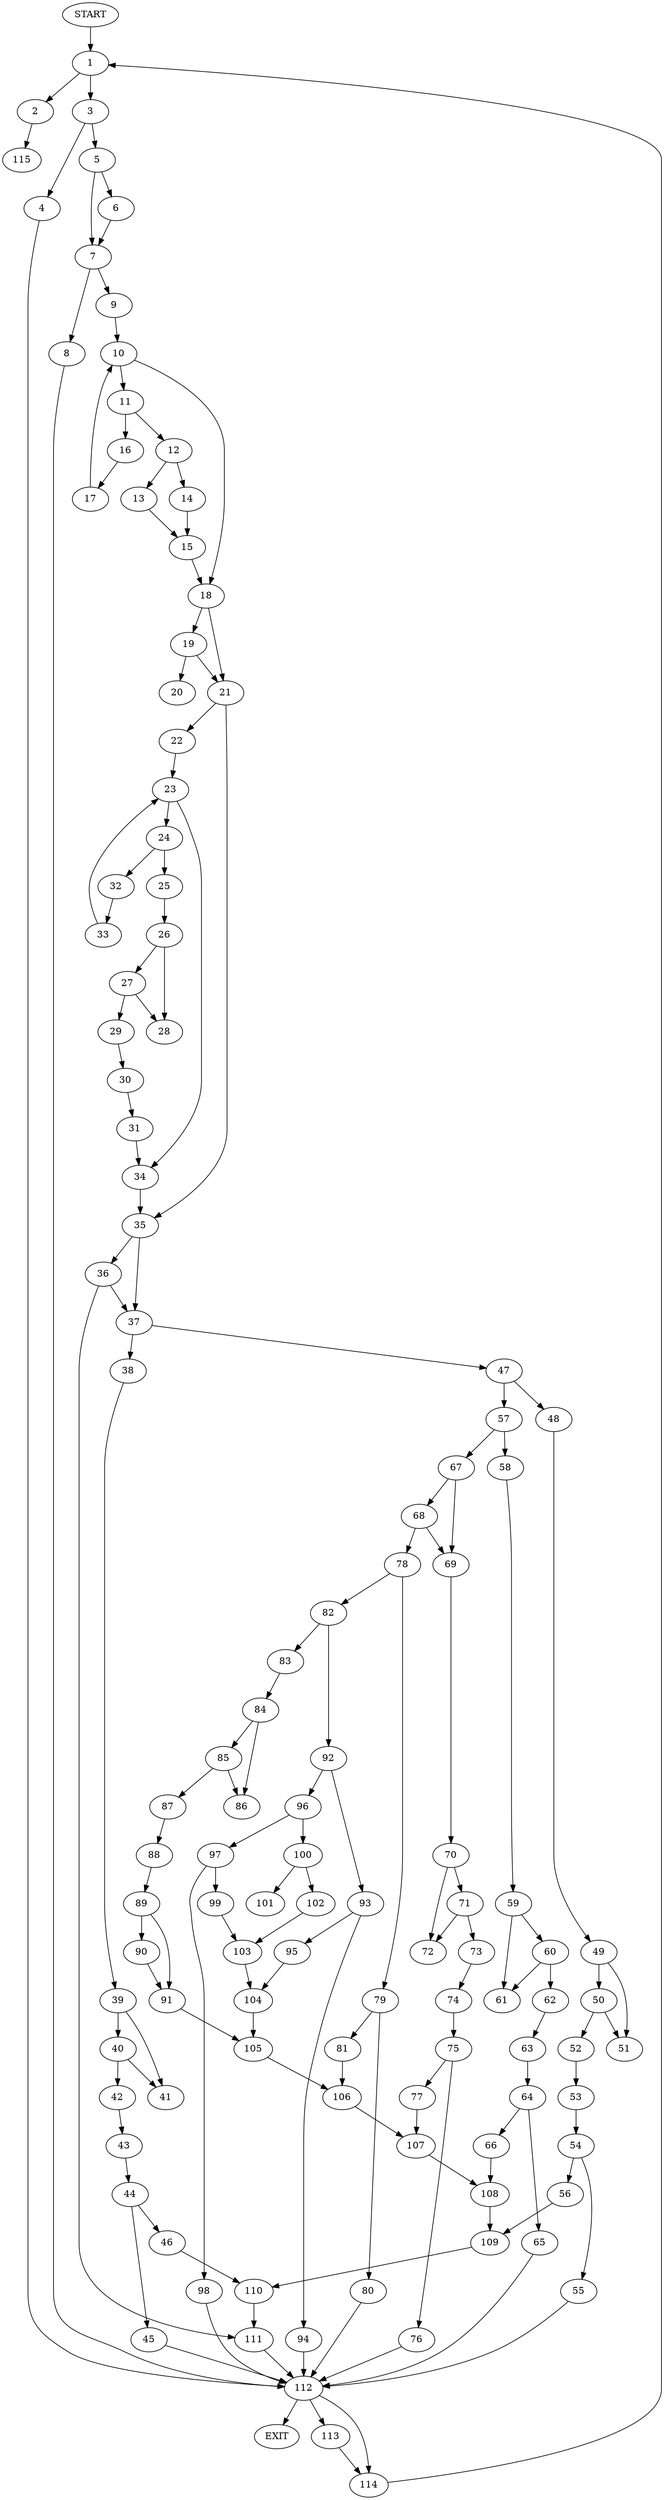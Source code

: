 digraph { 
0 [label="START"];
1;
2;
3;
4;
5;
6;
7;
8;
9;
10;
11;
12;
13;
14;
15;
16;
17;
18;
19;
20;
21;
22;
23;
24;
25;
26;
27;
28;
29;
30;
31;
32;
33;
34;
35;
36;
37;
38;
39;
40;
41;
42;
43;
44;
45;
46;
47;
48;
49;
50;
51;
52;
53;
54;
55;
56;
57;
58;
59;
60;
61;
62;
63;
64;
65;
66;
67;
68;
69;
70;
71;
72;
73;
74;
75;
76;
77;
78;
79;
80;
81;
82;
83;
84;
85;
86;
87;
88;
89;
90;
91;
92;
93;
94;
95;
96;
97;
98;
99;
100;
101;
102;
103;
104;
105;
106;
107;
108;
109;
110;
111;
112;
113;
114;
115;
116[label="EXIT"];
0 -> 1;
1 -> 3;
1 -> 2;
2 -> 115;
3 -> 5;
3 -> 4;
4 -> 112;
5 -> 6;
5 -> 7;
6 -> 7;
7 -> 8;
7 -> 9;
8 -> 112;
9 -> 10;
10 -> 11;
10 -> 18;
11 -> 12;
11 -> 16;
12 -> 13;
12 -> 14;
13 -> 15;
14 -> 15;
15 -> 18;
16 -> 17;
17 -> 10;
18 -> 21;
18 -> 19;
19 -> 20;
19 -> 21;
21 -> 35;
21 -> 22;
22 -> 23;
23 -> 24;
23 -> 34;
24 -> 25;
24 -> 32;
25 -> 26;
26 -> 28;
26 -> 27;
27 -> 29;
27 -> 28;
29 -> 30;
30 -> 31;
31 -> 34;
32 -> 33;
33 -> 23;
34 -> 35;
35 -> 36;
35 -> 37;
36 -> 37;
36 -> 111;
37 -> 38;
37 -> 47;
38 -> 39;
39 -> 41;
39 -> 40;
40 -> 42;
40 -> 41;
42 -> 43;
43 -> 44;
44 -> 45;
44 -> 46;
45 -> 112;
46 -> 110;
47 -> 48;
47 -> 57;
48 -> 49;
49 -> 51;
49 -> 50;
50 -> 52;
50 -> 51;
52 -> 53;
53 -> 54;
54 -> 55;
54 -> 56;
55 -> 112;
56 -> 109;
57 -> 58;
57 -> 67;
58 -> 59;
59 -> 61;
59 -> 60;
60 -> 62;
60 -> 61;
62 -> 63;
63 -> 64;
64 -> 65;
64 -> 66;
65 -> 112;
66 -> 108;
67 -> 69;
67 -> 68;
68 -> 69;
68 -> 78;
69 -> 70;
70 -> 72;
70 -> 71;
71 -> 73;
71 -> 72;
73 -> 74;
74 -> 75;
75 -> 76;
75 -> 77;
76 -> 112;
77 -> 107;
78 -> 79;
78 -> 82;
79 -> 80;
79 -> 81;
80 -> 112;
81 -> 106;
82 -> 83;
82 -> 92;
83 -> 84;
84 -> 86;
84 -> 85;
85 -> 87;
85 -> 86;
87 -> 88;
88 -> 89;
89 -> 90;
89 -> 91;
90 -> 91;
91 -> 105;
92 -> 93;
92 -> 96;
93 -> 94;
93 -> 95;
94 -> 112;
95 -> 104;
96 -> 97;
96 -> 100;
97 -> 98;
97 -> 99;
98 -> 112;
99 -> 103;
100 -> 102;
100 -> 101;
102 -> 103;
103 -> 104;
104 -> 105;
105 -> 106;
106 -> 107;
107 -> 108;
108 -> 109;
109 -> 110;
110 -> 111;
111 -> 112;
112 -> 116;
112 -> 113;
112:s2 -> 114;
113 -> 114;
114 -> 1;
}